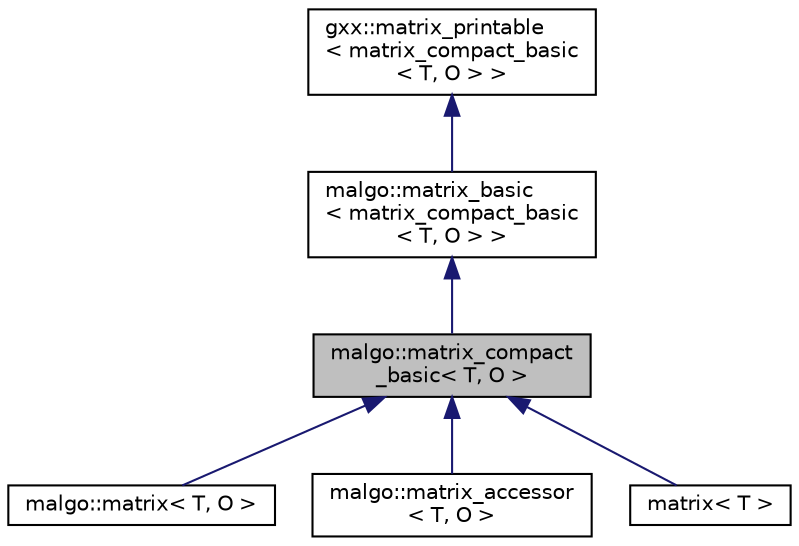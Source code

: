 digraph "malgo::matrix_compact_basic&lt; T, O &gt;"
{
  edge [fontname="Helvetica",fontsize="10",labelfontname="Helvetica",labelfontsize="10"];
  node [fontname="Helvetica",fontsize="10",shape=record];
  Node1 [label="malgo::matrix_compact\l_basic\< T, O \>",height=0.2,width=0.4,color="black", fillcolor="grey75", style="filled", fontcolor="black"];
  Node2 -> Node1 [dir="back",color="midnightblue",fontsize="10",style="solid",fontname="Helvetica"];
  Node2 [label="malgo::matrix_basic\l\< matrix_compact_basic\l\< T, O \> \>",height=0.2,width=0.4,color="black", fillcolor="white", style="filled",URL="$classmalgo_1_1matrix__basic.html"];
  Node3 -> Node2 [dir="back",color="midnightblue",fontsize="10",style="solid",fontname="Helvetica"];
  Node3 [label="gxx::matrix_printable\l\< matrix_compact_basic\l\< T, O \> \>",height=0.2,width=0.4,color="black", fillcolor="white", style="filled",URL="$classgxx_1_1matrix__printable.html"];
  Node1 -> Node4 [dir="back",color="midnightblue",fontsize="10",style="solid",fontname="Helvetica"];
  Node4 [label="malgo::matrix\< T, O \>",height=0.2,width=0.4,color="black", fillcolor="white", style="filled",URL="$classmalgo_1_1matrix.html"];
  Node1 -> Node5 [dir="back",color="midnightblue",fontsize="10",style="solid",fontname="Helvetica"];
  Node5 [label="malgo::matrix_accessor\l\< T, O \>",height=0.2,width=0.4,color="black", fillcolor="white", style="filled",URL="$classmalgo_1_1matrix__accessor.html"];
  Node1 -> Node6 [dir="back",color="midnightblue",fontsize="10",style="solid",fontname="Helvetica"];
  Node6 [label="matrix\< T \>",height=0.2,width=0.4,color="black", fillcolor="white", style="filled",URL="$classmalgo_1_1matrix.html"];
}
